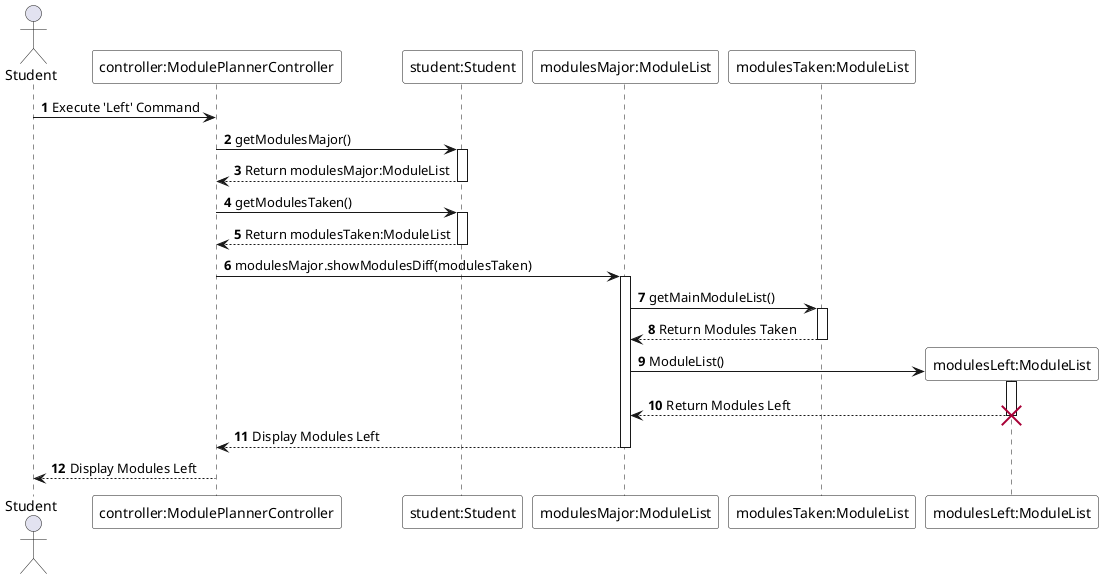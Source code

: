@startuml
'https://plantuml.com/sequence-diagram

autonumber

actor Student

participant "controller:ModulePlannerController" as A #white
participant "student:Student" as S #white
participant "modulesMajor:ModuleList" as M #white
participant "modulesTaken:ModuleList" as T #white
participant "modulesLeft:ModuleList" as L #white

Student -> A: Execute 'Left' Command

A -> S: getModulesMajor()
activate S
S --> A: Return modulesMajor:ModuleList
deactivate S

A -> S: getModulesTaken()
activate S
S --> A: Return modulesTaken:ModuleList
deactivate S

A -> M: modulesMajor.showModulesDiff(modulesTaken)
activate M

M -> T: getMainModuleList()
activate T
T --> M: Return Modules Taken
deactivate T


create L
M -> L: ModuleList()
activate L
L --> M: Return Modules Left
destroy L

A <-- M: Display Modules Left
deactivate M

Student <-- A: Display Modules Left
@enduml